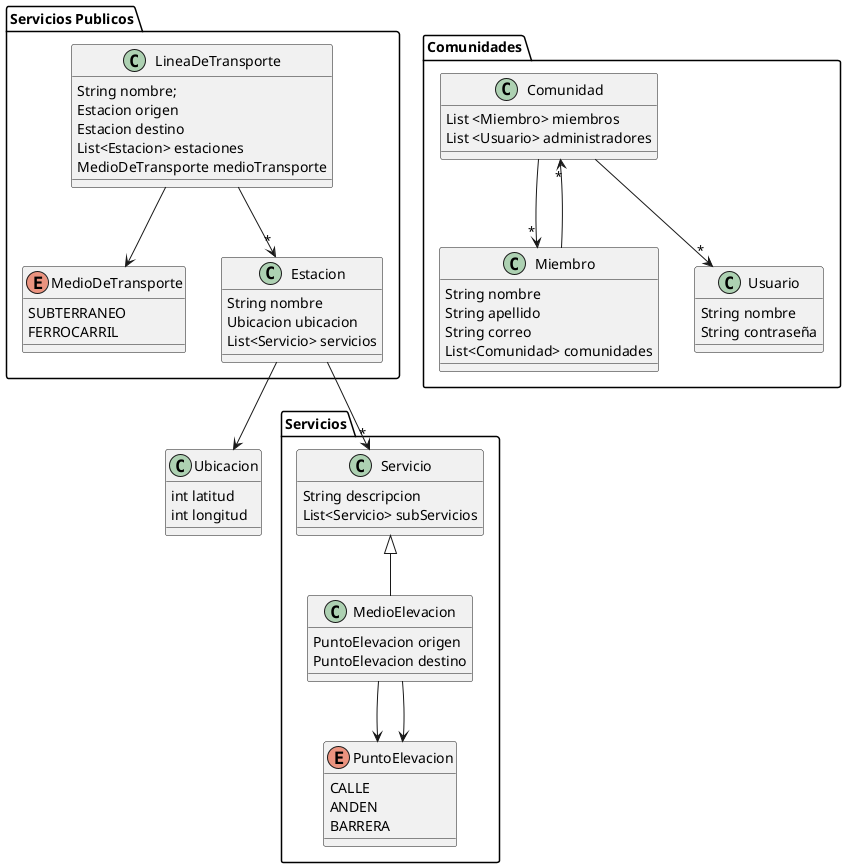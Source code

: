 @startuml
'https://plantuml.com/class-diagram


class Ubicacion{
    int latitud
    int longitud
}

package "Servicios Publicos"{
class LineaDeTransporte{
    String nombre;
    Estacion origen
    Estacion destino
    List<Estacion> estaciones
    MedioDeTransporte medioTransporte
}
Enum MedioDeTransporte{
    SUBTERRANEO
    FERROCARRIL
}



class Estacion{
    String nombre
    Ubicacion ubicacion
    List<Servicio> servicios
}
}

package "Servicios"{
class Servicio{
    String descripcion
    List<Servicio> subServicios
}

class MedioElevacion{
    PuntoElevacion origen
    PuntoElevacion destino
}

Enum PuntoElevacion {
    CALLE
    ANDEN
    BARRERA
}
}

package "Comunidades"{
class Comunidad{
    List <Miembro> miembros
    List <Usuario> administradores
}
class Miembro{
    String nombre
    String apellido
    String correo
    List<Comunidad> comunidades
}

class Usuario{
     String nombre
     String contraseña    

}
}

LineaDeTransporte -->"*" Estacion
LineaDeTransporte --> MedioDeTransporte
Servicio <|-- MedioElevacion
MedioElevacion --> PuntoElevacion
MedioElevacion --> PuntoElevacion
Estacion --> Ubicacion
Estacion -->"*" Servicio
Comunidad -->"*" Miembro
Comunidad -->"*" Usuario
Miembro -->"*" Comunidad


@endum